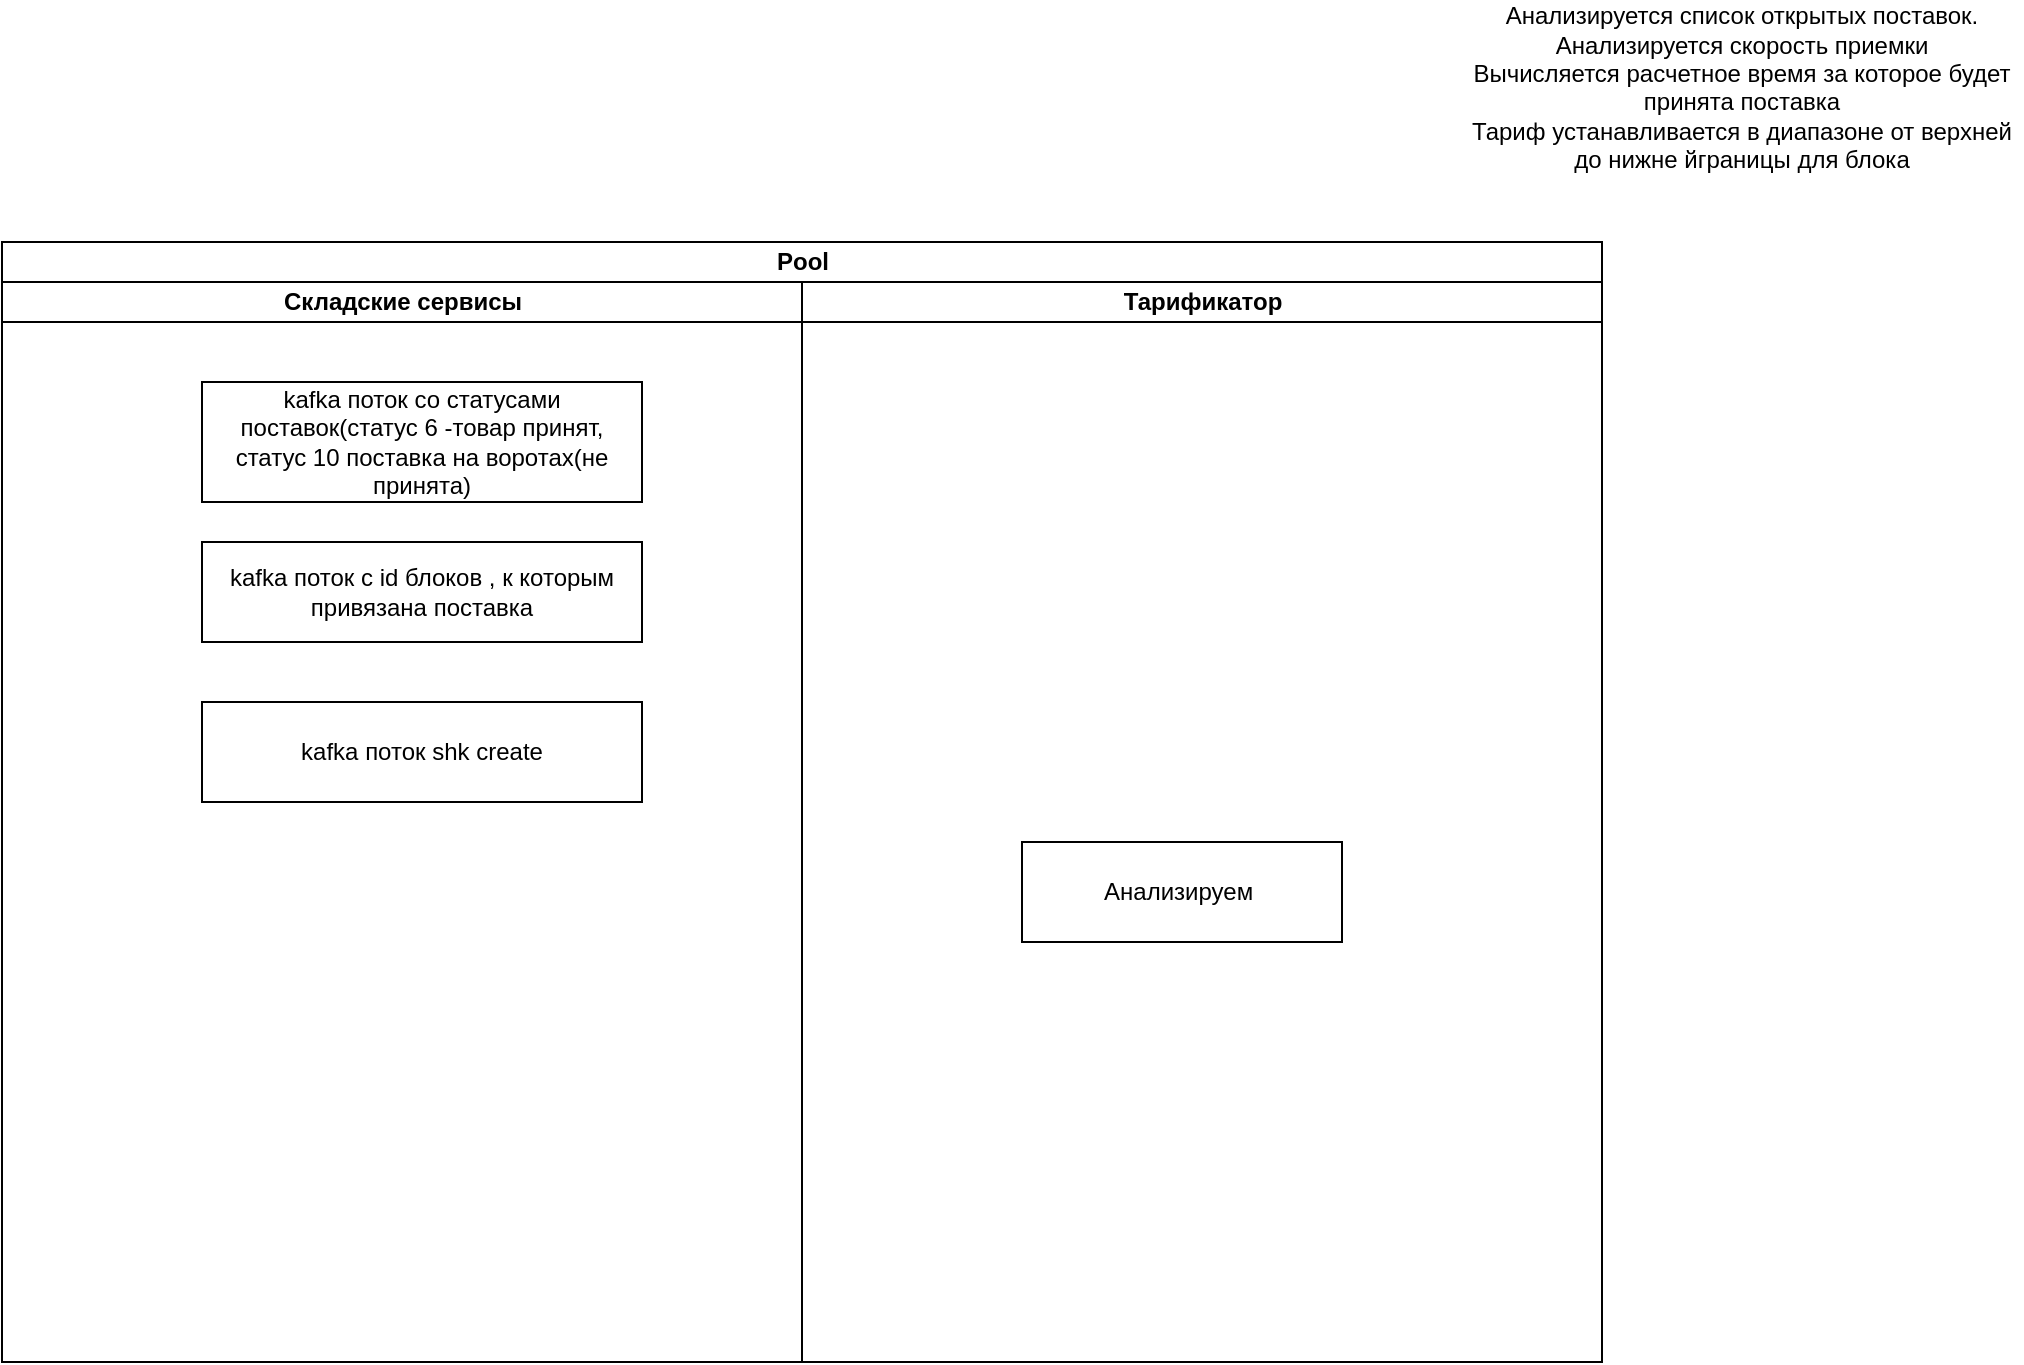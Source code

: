 <mxfile version="24.7.1" type="github">
  <diagram name="Page-1" id="c7488fd3-1785-93aa-aadb-54a6760d102a">
    <mxGraphModel dx="1242" dy="575" grid="1" gridSize="10" guides="1" tooltips="1" connect="1" arrows="1" fold="1" page="1" pageScale="1" pageWidth="1100" pageHeight="850" background="none" math="0" shadow="0">
      <root>
        <mxCell id="0" />
        <mxCell id="1" parent="0" />
        <mxCell id="Q_zp69lY7drZ3QzHUr-w-1" value="Анализируется список открытых поставок.&lt;div&gt;Анализируется скорость приемки&lt;/div&gt;&lt;div&gt;Вычисляется расчетное время за которое будет принята поставка&lt;/div&gt;&lt;div&gt;Тариф устанавливается в диапазоне от верхней до нижне йграницы для блока&lt;/div&gt;&lt;div&gt;&lt;br&gt;&lt;/div&gt;" style="text;html=1;align=center;verticalAlign=middle;whiteSpace=wrap;rounded=0;" vertex="1" parent="1">
          <mxGeometry x="850" y="50" width="280" height="100" as="geometry" />
        </mxCell>
        <mxCell id="Q_zp69lY7drZ3QzHUr-w-7" value="Pool" style="swimlane;childLayout=stackLayout;resizeParent=1;resizeParentMax=0;startSize=20;html=1;" vertex="1" parent="1">
          <mxGeometry x="120" y="170" width="800" height="560" as="geometry" />
        </mxCell>
        <mxCell id="Q_zp69lY7drZ3QzHUr-w-8" value="Складские сервисы" style="swimlane;startSize=20;html=1;" vertex="1" parent="Q_zp69lY7drZ3QzHUr-w-7">
          <mxGeometry y="20" width="400" height="540" as="geometry" />
        </mxCell>
        <mxCell id="Q_zp69lY7drZ3QzHUr-w-12" value="kafka поток со статусами поставок(статус 6 -товар принят,&lt;div&gt;статус 10 поставка на воротах(не принята)&lt;/div&gt;" style="html=1;dashed=0;whiteSpace=wrap;" vertex="1" parent="Q_zp69lY7drZ3QzHUr-w-8">
          <mxGeometry x="100" y="50" width="220" height="60" as="geometry" />
        </mxCell>
        <mxCell id="Q_zp69lY7drZ3QzHUr-w-13" value="kafka поток с id блоков , к которым привязана поставка" style="html=1;dashed=0;whiteSpace=wrap;" vertex="1" parent="Q_zp69lY7drZ3QzHUr-w-8">
          <mxGeometry x="100" y="130" width="220" height="50" as="geometry" />
        </mxCell>
        <mxCell id="Q_zp69lY7drZ3QzHUr-w-14" value="kafka поток shk create" style="html=1;dashed=0;whiteSpace=wrap;" vertex="1" parent="Q_zp69lY7drZ3QzHUr-w-8">
          <mxGeometry x="100" y="210" width="220" height="50" as="geometry" />
        </mxCell>
        <mxCell id="Q_zp69lY7drZ3QzHUr-w-9" value="Тарификатор" style="swimlane;startSize=20;html=1;" vertex="1" parent="Q_zp69lY7drZ3QzHUr-w-7">
          <mxGeometry x="400" y="20" width="400" height="540" as="geometry" />
        </mxCell>
        <mxCell id="Q_zp69lY7drZ3QzHUr-w-2" value="Анализируем&amp;nbsp;" style="html=1;dashed=0;whiteSpace=wrap;" vertex="1" parent="Q_zp69lY7drZ3QzHUr-w-9">
          <mxGeometry x="110" y="280" width="160" height="50" as="geometry" />
        </mxCell>
      </root>
    </mxGraphModel>
  </diagram>
</mxfile>
